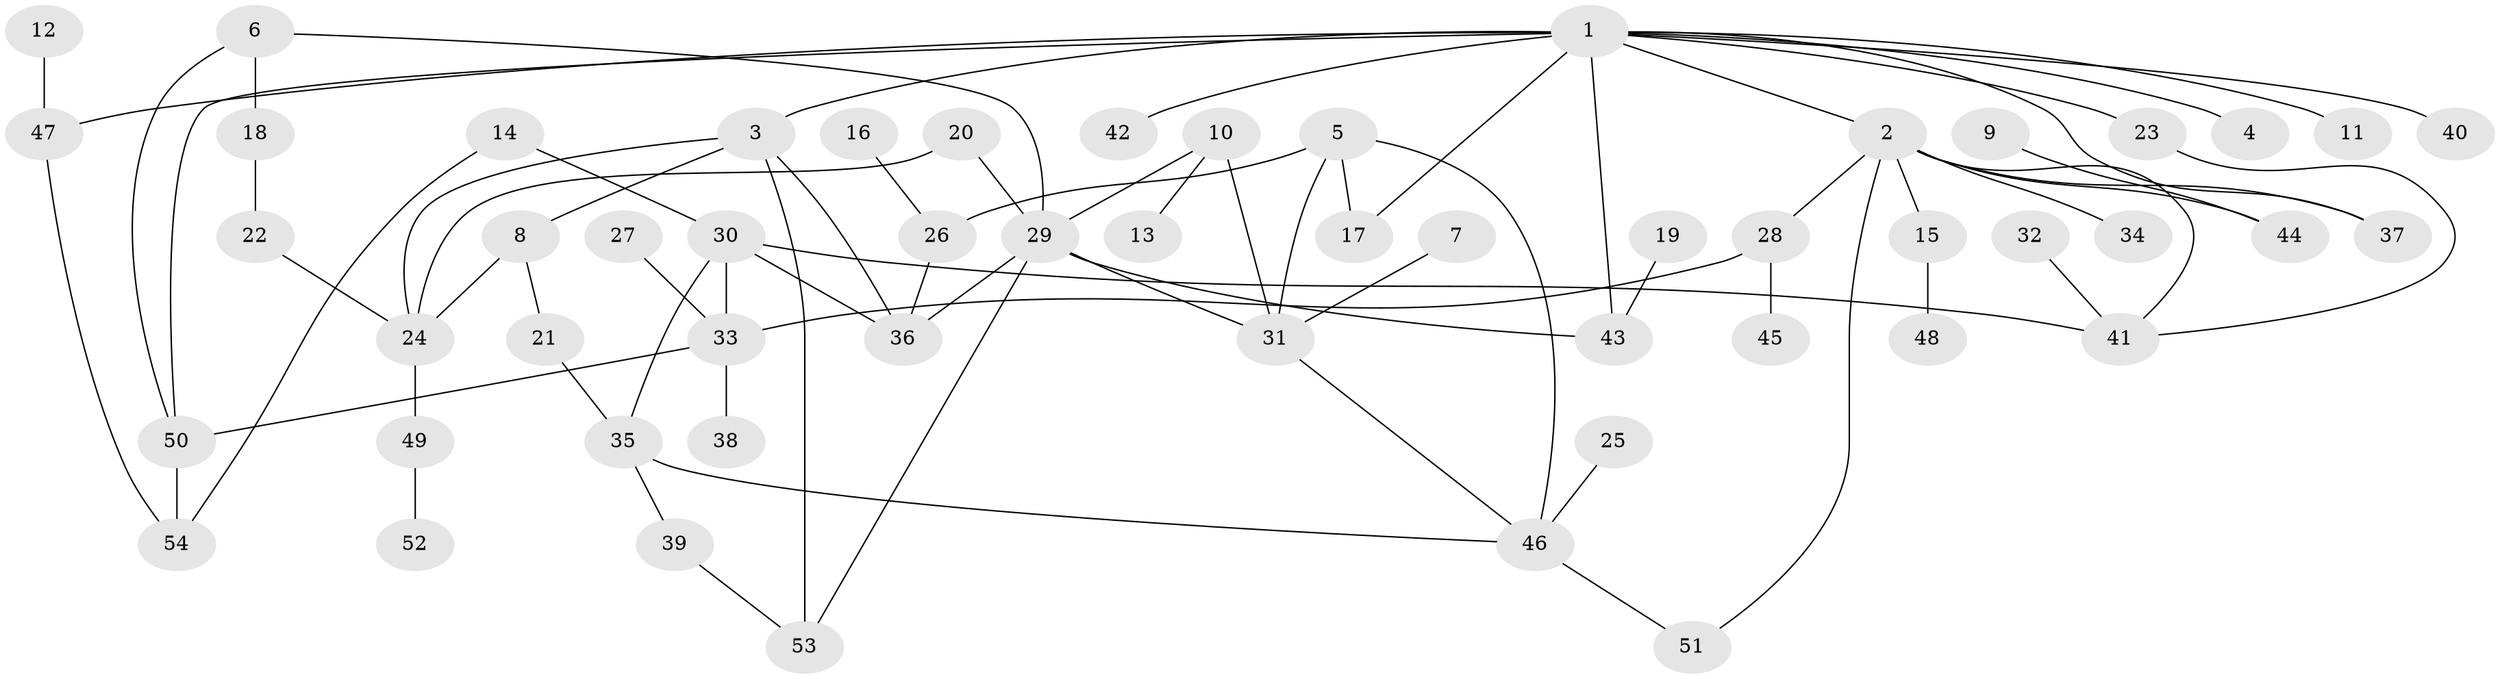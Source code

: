 // original degree distribution, {11: 0.009345794392523364, 8: 0.009345794392523364, 6: 0.018691588785046728, 4: 0.08411214953271028, 5: 0.04672897196261682, 3: 0.16822429906542055, 2: 0.34579439252336447, 7: 0.009345794392523364, 1: 0.308411214953271}
// Generated by graph-tools (version 1.1) at 2025/49/03/09/25 03:49:20]
// undirected, 54 vertices, 74 edges
graph export_dot {
graph [start="1"]
  node [color=gray90,style=filled];
  1;
  2;
  3;
  4;
  5;
  6;
  7;
  8;
  9;
  10;
  11;
  12;
  13;
  14;
  15;
  16;
  17;
  18;
  19;
  20;
  21;
  22;
  23;
  24;
  25;
  26;
  27;
  28;
  29;
  30;
  31;
  32;
  33;
  34;
  35;
  36;
  37;
  38;
  39;
  40;
  41;
  42;
  43;
  44;
  45;
  46;
  47;
  48;
  49;
  50;
  51;
  52;
  53;
  54;
  1 -- 2 [weight=1.0];
  1 -- 3 [weight=2.0];
  1 -- 4 [weight=1.0];
  1 -- 11 [weight=1.0];
  1 -- 17 [weight=1.0];
  1 -- 23 [weight=1.0];
  1 -- 37 [weight=1.0];
  1 -- 40 [weight=1.0];
  1 -- 42 [weight=1.0];
  1 -- 43 [weight=1.0];
  1 -- 47 [weight=1.0];
  1 -- 50 [weight=1.0];
  2 -- 15 [weight=1.0];
  2 -- 28 [weight=1.0];
  2 -- 34 [weight=1.0];
  2 -- 37 [weight=1.0];
  2 -- 41 [weight=1.0];
  2 -- 44 [weight=1.0];
  2 -- 51 [weight=1.0];
  3 -- 8 [weight=1.0];
  3 -- 24 [weight=1.0];
  3 -- 36 [weight=1.0];
  3 -- 53 [weight=1.0];
  5 -- 17 [weight=1.0];
  5 -- 26 [weight=1.0];
  5 -- 31 [weight=1.0];
  5 -- 46 [weight=1.0];
  6 -- 18 [weight=1.0];
  6 -- 29 [weight=1.0];
  6 -- 50 [weight=1.0];
  7 -- 31 [weight=1.0];
  8 -- 21 [weight=1.0];
  8 -- 24 [weight=1.0];
  9 -- 44 [weight=1.0];
  10 -- 13 [weight=1.0];
  10 -- 29 [weight=1.0];
  10 -- 31 [weight=1.0];
  12 -- 47 [weight=1.0];
  14 -- 30 [weight=1.0];
  14 -- 54 [weight=1.0];
  15 -- 48 [weight=1.0];
  16 -- 26 [weight=1.0];
  18 -- 22 [weight=1.0];
  19 -- 43 [weight=1.0];
  20 -- 24 [weight=1.0];
  20 -- 29 [weight=1.0];
  21 -- 35 [weight=1.0];
  22 -- 24 [weight=1.0];
  23 -- 41 [weight=1.0];
  24 -- 49 [weight=1.0];
  25 -- 46 [weight=1.0];
  26 -- 36 [weight=1.0];
  27 -- 33 [weight=1.0];
  28 -- 33 [weight=1.0];
  28 -- 45 [weight=1.0];
  29 -- 31 [weight=1.0];
  29 -- 36 [weight=1.0];
  29 -- 43 [weight=1.0];
  29 -- 53 [weight=1.0];
  30 -- 33 [weight=2.0];
  30 -- 35 [weight=1.0];
  30 -- 36 [weight=1.0];
  30 -- 41 [weight=1.0];
  31 -- 46 [weight=1.0];
  32 -- 41 [weight=1.0];
  33 -- 38 [weight=1.0];
  33 -- 50 [weight=1.0];
  35 -- 39 [weight=1.0];
  35 -- 46 [weight=1.0];
  39 -- 53 [weight=1.0];
  46 -- 51 [weight=1.0];
  47 -- 54 [weight=1.0];
  49 -- 52 [weight=1.0];
  50 -- 54 [weight=1.0];
}

